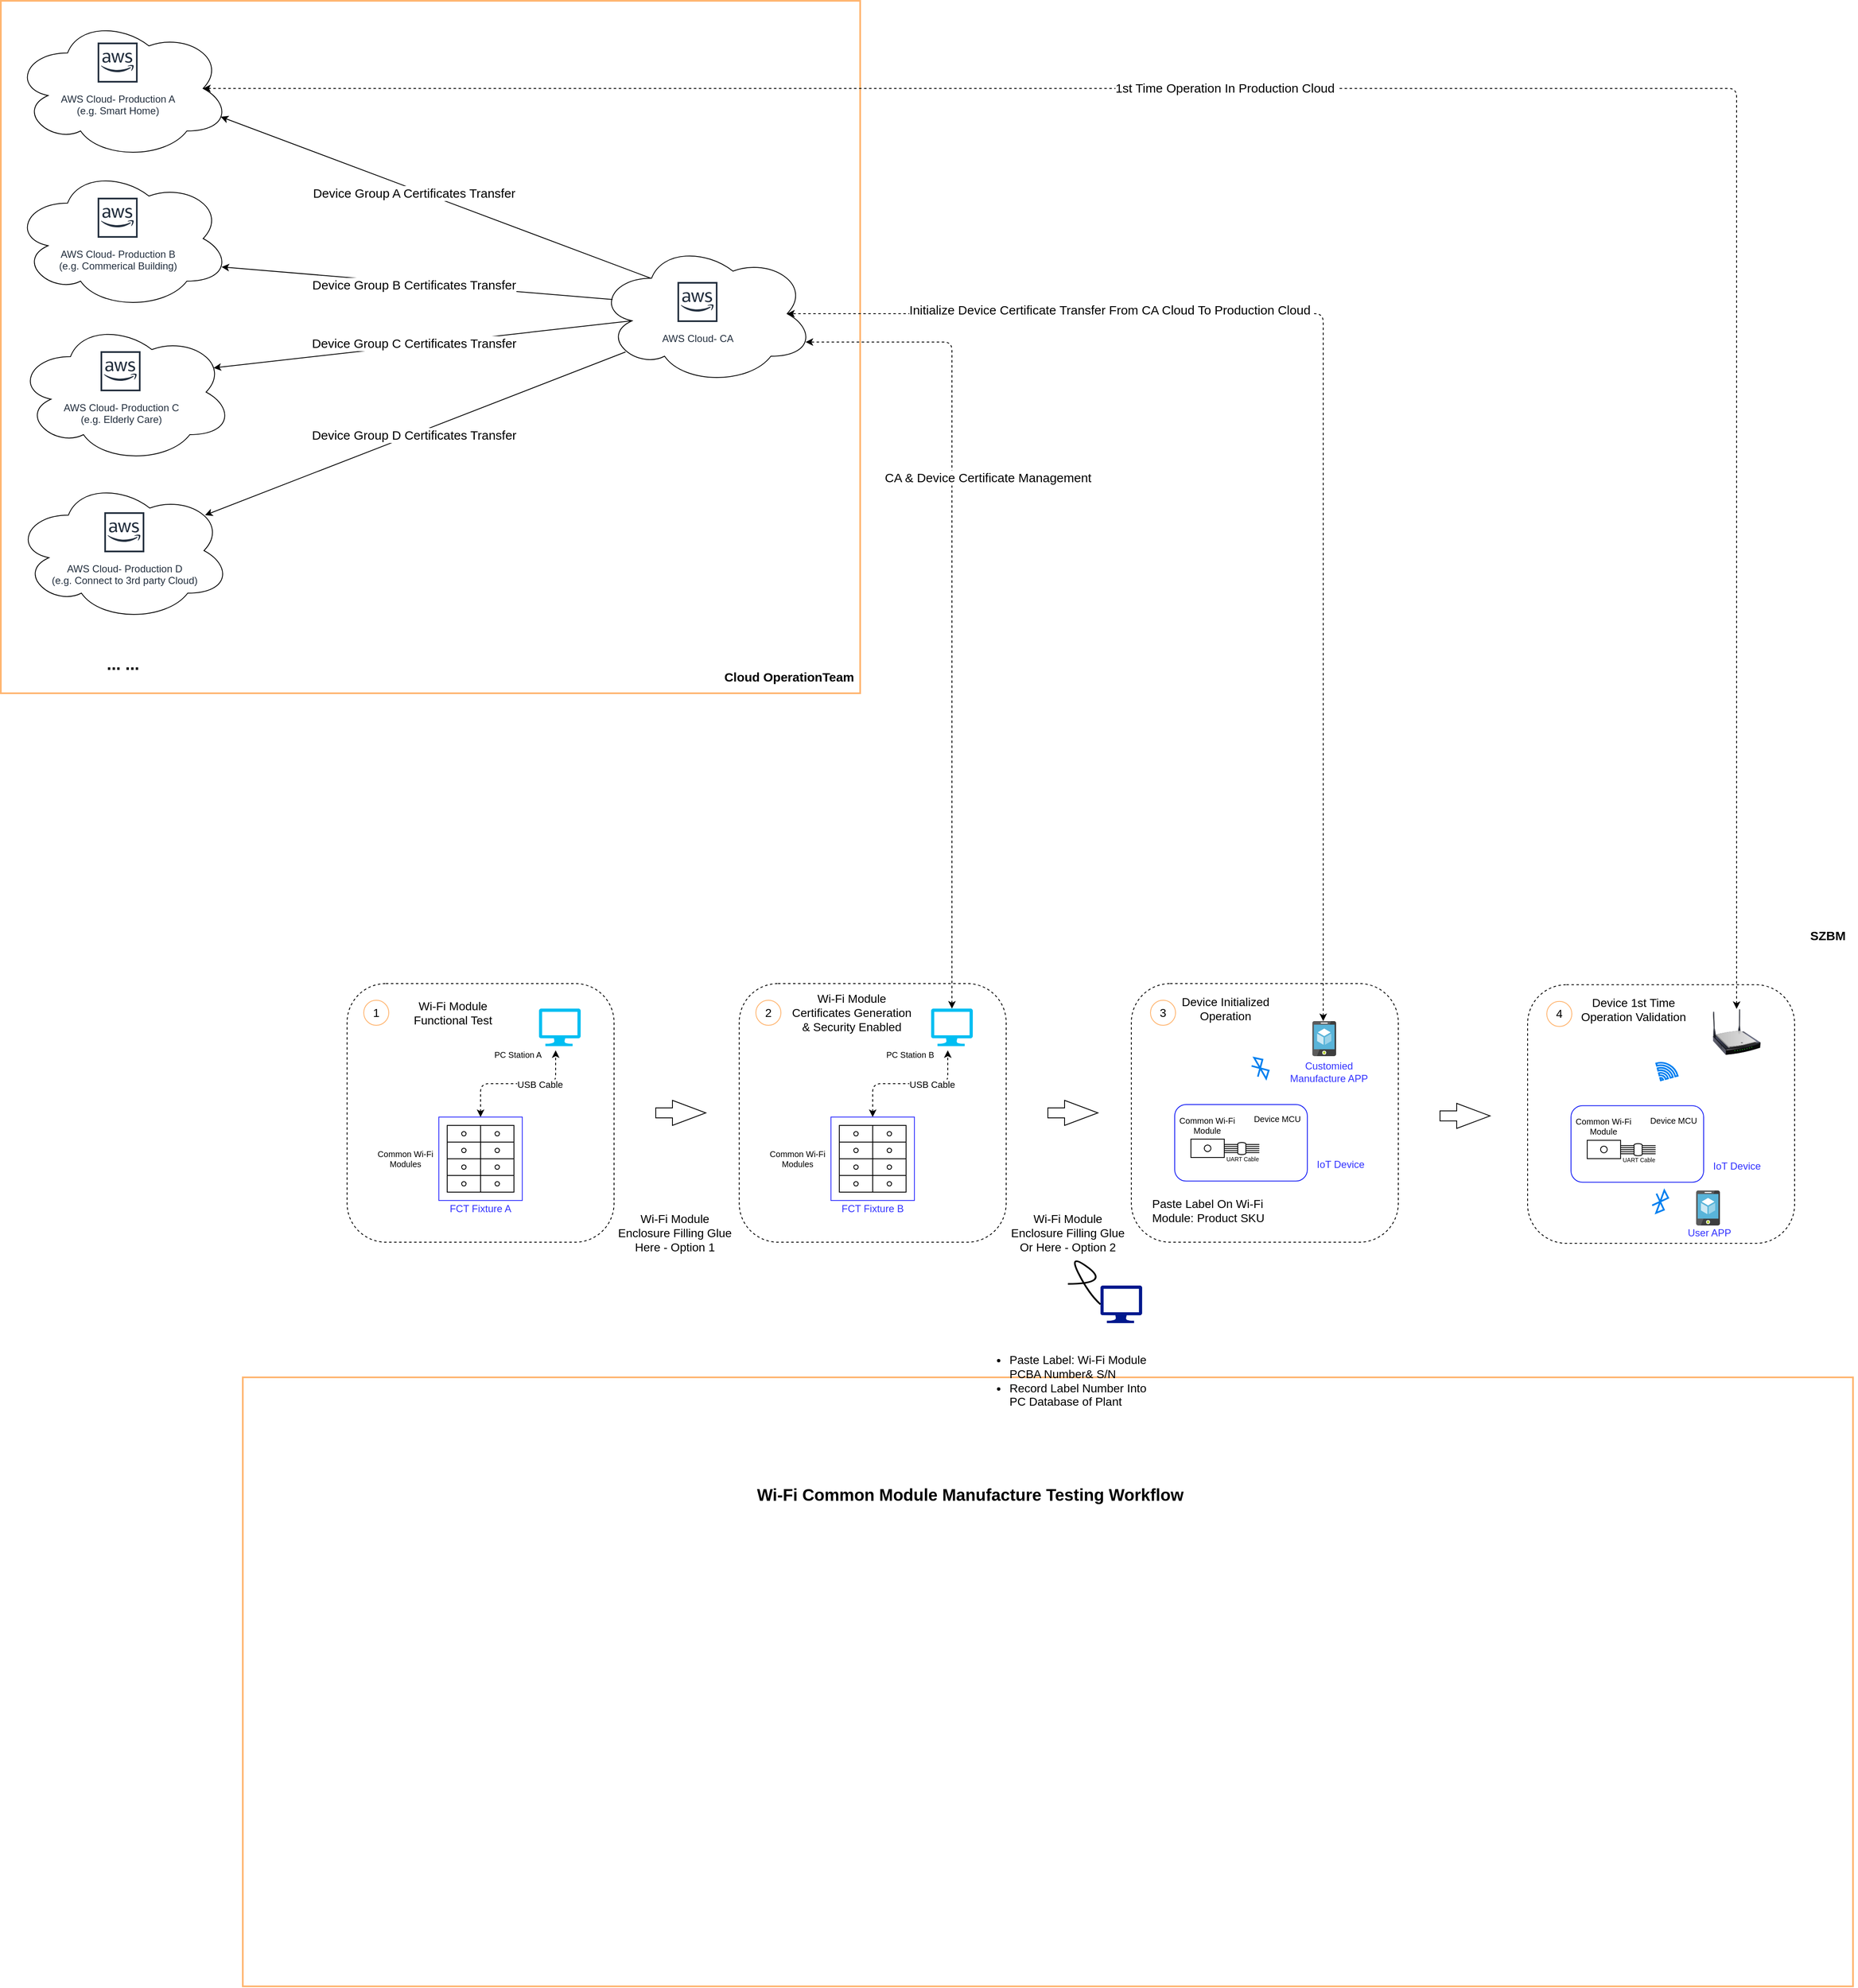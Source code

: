 <mxfile version="14.1.1" type="github"><diagram id="2Hf9CZ00S8ynS14T1NxW" name="Page-1"><mxGraphModel dx="3634" dy="866" grid="1" gridSize="10" guides="1" tooltips="1" connect="1" arrows="1" fold="1" page="1" pageScale="1" pageWidth="2336" pageHeight="1654" math="0" shadow="0"><root><mxCell id="0"/><mxCell id="1" parent="0"/><mxCell id="sBYjH0_UJTp_EUdpmLKk-81" value="" style="rounded=1;whiteSpace=wrap;html=1;fillColor=none;fontSize=10;dashed=1;" parent="1" vertex="1"><mxGeometry x="285" y="1418" width="320" height="310" as="geometry"/></mxCell><mxCell id="sBYjH0_UJTp_EUdpmLKk-93" value="" style="rounded=1;whiteSpace=wrap;html=1;fillColor=none;fontSize=10;dashed=1;" parent="1" vertex="1"><mxGeometry x="-185" y="1418" width="320" height="310" as="geometry"/></mxCell><mxCell id="sBYjH0_UJTp_EUdpmLKk-76" value="" style="rounded=0;whiteSpace=wrap;html=1;fillColor=none;fontSize=14;fontColor=#000000;strokeColor=#FFB570;strokeWidth=2;" parent="1" vertex="1"><mxGeometry x="-780" y="1890" width="1930" height="730" as="geometry"/></mxCell><mxCell id="sBYjH0_UJTp_EUdpmLKk-37" value="" style="ellipse;shape=cloud;whiteSpace=wrap;html=1;fillColor=none;" parent="1" vertex="1"><mxGeometry x="-355" y="530" width="260" height="170" as="geometry"/></mxCell><mxCell id="sBYjH0_UJTp_EUdpmLKk-1" value="" style="rounded=0;whiteSpace=wrap;html=1;fillColor=none;fontSize=14;fontColor=#000000;strokeColor=#FFB570;strokeWidth=2;" parent="1" vertex="1"><mxGeometry x="-1070" y="240" width="1030" height="830" as="geometry"/></mxCell><mxCell id="sBYjH0_UJTp_EUdpmLKk-3" value="" style="rounded=1;whiteSpace=wrap;html=1;fillColor=none;fontSize=10;dashed=1;" parent="1" vertex="1"><mxGeometry x="-655" y="1418" width="320" height="310" as="geometry"/></mxCell><mxCell id="sBYjH0_UJTp_EUdpmLKk-4" value="1" style="ellipse;whiteSpace=wrap;html=1;aspect=fixed;strokeColor=#FFB570;fontSize=14;" parent="1" vertex="1"><mxGeometry x="-635" y="1438" width="30" height="30" as="geometry"/></mxCell><mxCell id="sBYjH0_UJTp_EUdpmLKk-5" value="" style="pointerEvents=1;verticalLabelPosition=bottom;shadow=0;dashed=0;align=center;html=1;verticalAlign=top;shape=mxgraph.electrical.miscellaneous.terminal_board" parent="1" vertex="1"><mxGeometry x="-535" y="1588" width="40" height="80" as="geometry"/></mxCell><mxCell id="sBYjH0_UJTp_EUdpmLKk-6" value="" style="pointerEvents=1;verticalLabelPosition=bottom;shadow=0;dashed=0;align=center;html=1;verticalAlign=top;shape=mxgraph.electrical.miscellaneous.terminal_board" parent="1" vertex="1"><mxGeometry x="-495" y="1588" width="40" height="80" as="geometry"/></mxCell><mxCell id="sBYjH0_UJTp_EUdpmLKk-7" value="" style="endArrow=classic;html=1;dashed=1;edgeStyle=orthogonalEdgeStyle;exitX=0.5;exitY=0;exitDx=0;exitDy=0;startArrow=classic;" parent="1" source="sBYjH0_UJTp_EUdpmLKk-9" edge="1"><mxGeometry width="50" height="50" relative="1" as="geometry"><mxPoint x="-495" y="1563" as="sourcePoint"/><mxPoint x="-405" y="1498" as="targetPoint"/><Array as="points"><mxPoint x="-495" y="1538"/><mxPoint x="-405" y="1538"/></Array></mxGeometry></mxCell><mxCell id="sBYjH0_UJTp_EUdpmLKk-8" value="USB Cable" style="edgeLabel;html=1;align=center;verticalAlign=middle;resizable=0;points=[];" parent="sBYjH0_UJTp_EUdpmLKk-7" vertex="1" connectable="0"><mxGeometry x="0.308" y="-1" relative="1" as="geometry"><mxPoint as="offset"/></mxGeometry></mxCell><mxCell id="sBYjH0_UJTp_EUdpmLKk-9" value="" style="whiteSpace=wrap;html=1;aspect=fixed;fillColor=none;strokeColor=#3333FF;" parent="1" vertex="1"><mxGeometry x="-545" y="1578" width="100" height="100" as="geometry"/></mxCell><mxCell id="sBYjH0_UJTp_EUdpmLKk-10" value="" style="verticalLabelPosition=bottom;html=1;verticalAlign=top;align=center;strokeColor=none;fillColor=#00BEF2;shape=mxgraph.azure.computer;pointerEvents=1;" parent="1" vertex="1"><mxGeometry x="-425" y="1448" width="50" height="45" as="geometry"/></mxCell><mxCell id="sBYjH0_UJTp_EUdpmLKk-11" value="FCT Fixture A" style="text;html=1;strokeColor=none;fillColor=none;align=center;verticalAlign=middle;whiteSpace=wrap;rounded=0;fontColor=#3333FF;" parent="1" vertex="1"><mxGeometry x="-535" y="1678" width="80" height="20" as="geometry"/></mxCell><mxCell id="sBYjH0_UJTp_EUdpmLKk-12" value="Common Wi-Fi Modules" style="text;html=1;strokeColor=none;fillColor=none;align=center;verticalAlign=middle;whiteSpace=wrap;rounded=0;fontSize=10;" parent="1" vertex="1"><mxGeometry x="-635" y="1618" width="100" height="20" as="geometry"/></mxCell><mxCell id="sBYjH0_UJTp_EUdpmLKk-15" value="" style="html=1;shadow=0;dashed=0;align=center;verticalAlign=middle;shape=mxgraph.arrows2.arrow;dy=0.6;dx=40;notch=0;strokeColor=#000000;fillColor=none;fontSize=10;fontColor=#000000;" parent="1" vertex="1"><mxGeometry x="-285" y="1558" width="60" height="30" as="geometry"/></mxCell><mxCell id="sBYjH0_UJTp_EUdpmLKk-25" value="Wi-Fi Module Functional Test" style="text;html=1;strokeColor=none;fillColor=none;align=center;verticalAlign=middle;whiteSpace=wrap;rounded=0;fontSize=14;" parent="1" vertex="1"><mxGeometry x="-603" y="1443" width="150" height="20" as="geometry"/></mxCell><mxCell id="sBYjH0_UJTp_EUdpmLKk-26" value="Wi-Fi Module Certificates Generation&lt;br&gt;&amp;amp; Security Enabled" style="text;html=1;strokeColor=none;fillColor=none;align=center;verticalAlign=middle;whiteSpace=wrap;rounded=0;fontSize=14;" parent="1" vertex="1"><mxGeometry x="-125" y="1443" width="150" height="20" as="geometry"/></mxCell><mxCell id="sBYjH0_UJTp_EUdpmLKk-27" value="&lt;font style=&quot;font-size: 20px&quot;&gt;Wi-Fi Common Module Manufacture Testing Workflow&lt;/font&gt;" style="text;html=1;strokeColor=none;fillColor=none;align=center;verticalAlign=middle;whiteSpace=wrap;rounded=0;fontSize=14;fontStyle=1" parent="1" vertex="1"><mxGeometry x="-183.05" y="2020" width="550" height="20" as="geometry"/></mxCell><mxCell id="sBYjH0_UJTp_EUdpmLKk-28" value="AWS Cloud- CA" style="outlineConnect=0;fontColor=#232F3E;gradientColor=none;strokeColor=#232F3E;fillColor=#ffffff;dashed=0;verticalLabelPosition=bottom;verticalAlign=top;align=center;html=1;fontSize=12;fontStyle=0;aspect=fixed;shape=mxgraph.aws4.resourceIcon;resIcon=mxgraph.aws4.aws_cloud;" parent="1" vertex="1"><mxGeometry x="-265" y="571" width="60" height="60" as="geometry"/></mxCell><mxCell id="sBYjH0_UJTp_EUdpmLKk-29" value="AWS Cloud- Production A &lt;br&gt;(e.g. Smart Home)" style="outlineConnect=0;fontColor=#232F3E;gradientColor=none;strokeColor=#232F3E;fillColor=#ffffff;dashed=0;verticalLabelPosition=bottom;verticalAlign=top;align=center;html=1;fontSize=12;fontStyle=0;aspect=fixed;shape=mxgraph.aws4.resourceIcon;resIcon=mxgraph.aws4.aws_cloud;" parent="1" vertex="1"><mxGeometry x="-960" y="284" width="60" height="60" as="geometry"/></mxCell><mxCell id="sBYjH0_UJTp_EUdpmLKk-30" value="AWS Cloud- Production B&lt;br&gt;(e.g. Commerical Building)" style="outlineConnect=0;fontColor=#232F3E;gradientColor=none;strokeColor=#232F3E;fillColor=#ffffff;dashed=0;verticalLabelPosition=bottom;verticalAlign=top;align=center;html=1;fontSize=12;fontStyle=0;aspect=fixed;shape=mxgraph.aws4.resourceIcon;resIcon=mxgraph.aws4.aws_cloud;" parent="1" vertex="1"><mxGeometry x="-960" y="470" width="60" height="60" as="geometry"/></mxCell><mxCell id="sBYjH0_UJTp_EUdpmLKk-31" value="AWS Cloud- Production C&lt;br&gt;(e.g. Elderly Care)" style="outlineConnect=0;fontColor=#232F3E;gradientColor=none;strokeColor=#232F3E;fillColor=#ffffff;dashed=0;verticalLabelPosition=bottom;verticalAlign=top;align=center;html=1;fontSize=12;fontStyle=0;aspect=fixed;shape=mxgraph.aws4.resourceIcon;resIcon=mxgraph.aws4.aws_cloud;" parent="1" vertex="1"><mxGeometry x="-956.5" y="654" width="60" height="60" as="geometry"/></mxCell><mxCell id="sBYjH0_UJTp_EUdpmLKk-32" value="AWS Cloud- Production D&lt;br&gt;(e.g. Connect to 3rd party Cloud)" style="outlineConnect=0;fontColor=#232F3E;gradientColor=none;strokeColor=#232F3E;fillColor=#ffffff;dashed=0;verticalLabelPosition=bottom;verticalAlign=top;align=center;html=1;fontSize=12;fontStyle=0;aspect=fixed;shape=mxgraph.aws4.resourceIcon;resIcon=mxgraph.aws4.aws_cloud;" parent="1" vertex="1"><mxGeometry x="-952" y="847" width="60" height="60" as="geometry"/></mxCell><mxCell id="sBYjH0_UJTp_EUdpmLKk-36" value="" style="ellipse;shape=cloud;whiteSpace=wrap;html=1;fillColor=none;" parent="1" vertex="1"><mxGeometry x="-1055" y="260" width="260" height="170" as="geometry"/></mxCell><mxCell id="sBYjH0_UJTp_EUdpmLKk-39" value="" style="ellipse;shape=cloud;whiteSpace=wrap;html=1;fillColor=none;" parent="1" vertex="1"><mxGeometry x="-1054" y="814" width="260" height="170" as="geometry"/></mxCell><mxCell id="sBYjH0_UJTp_EUdpmLKk-40" value="" style="ellipse;shape=cloud;whiteSpace=wrap;html=1;fillColor=none;" parent="1" vertex="1"><mxGeometry x="-1051.5" y="624" width="260" height="170" as="geometry"/></mxCell><mxCell id="sBYjH0_UJTp_EUdpmLKk-41" value="" style="ellipse;shape=cloud;whiteSpace=wrap;html=1;fillColor=none;" parent="1" vertex="1"><mxGeometry x="-1055" y="440" width="260" height="170" as="geometry"/></mxCell><mxCell id="sBYjH0_UJTp_EUdpmLKk-42" value="&lt;font style=&quot;font-size: 20px&quot;&gt;&lt;b&gt;... ...&lt;/b&gt;&lt;/font&gt;" style="text;html=1;strokeColor=none;fillColor=none;align=center;verticalAlign=middle;whiteSpace=wrap;rounded=0;strokeWidth=2;" parent="1" vertex="1"><mxGeometry x="-966.5" y="1024" width="85" height="20" as="geometry"/></mxCell><mxCell id="sBYjH0_UJTp_EUdpmLKk-50" value="&lt;span style=&quot;font-size: 15px&quot;&gt;Device Group A Certificates Transfer&lt;/span&gt;" style="endArrow=classic;html=1;entryX=0.96;entryY=0.7;entryDx=0;entryDy=0;entryPerimeter=0;exitX=0.25;exitY=0.25;exitDx=0;exitDy=0;exitPerimeter=0;" parent="1" edge="1"><mxGeometry x="0.097" y="4" relative="1" as="geometry"><mxPoint x="-291" y="572.5" as="sourcePoint"/><mxPoint x="-806.4" y="379.0" as="targetPoint"/><mxPoint as="offset"/></mxGeometry></mxCell><mxCell id="sBYjH0_UJTp_EUdpmLKk-54" value="&lt;span style=&quot;font-size: 15px&quot;&gt;Device Group B Certificates Transfer&lt;/span&gt;" style="endArrow=classic;html=1;entryX=0.96;entryY=0.7;entryDx=0;entryDy=0;entryPerimeter=0;exitX=0.07;exitY=0.4;exitDx=0;exitDy=0;exitPerimeter=0;" parent="1" source="sBYjH0_UJTp_EUdpmLKk-37" target="sBYjH0_UJTp_EUdpmLKk-41" edge="1"><mxGeometry x="0.016" y="2" relative="1" as="geometry"><mxPoint x="-289.6" y="780.75" as="sourcePoint"/><mxPoint x="-805" y="587.25" as="targetPoint"/><mxPoint as="offset"/></mxGeometry></mxCell><mxCell id="sBYjH0_UJTp_EUdpmLKk-56" value="&lt;span style=&quot;font-size: 15px&quot;&gt;Device Group C Certificates Transfer&lt;/span&gt;" style="endArrow=classic;html=1;entryX=0.96;entryY=0.7;entryDx=0;entryDy=0;entryPerimeter=0;exitX=0.16;exitY=0.55;exitDx=0;exitDy=0;exitPerimeter=0;" parent="1" source="sBYjH0_UJTp_EUdpmLKk-37" edge="1"><mxGeometry x="0.042" y="-3" relative="1" as="geometry"><mxPoint x="-299.6" y="873.5" as="sourcePoint"/><mxPoint x="-815" y="680.0" as="targetPoint"/><mxPoint as="offset"/></mxGeometry></mxCell><mxCell id="sBYjH0_UJTp_EUdpmLKk-58" value="&lt;span style=&quot;font-size: 15px&quot;&gt;Device Group D Certificates Transfer&lt;/span&gt;" style="endArrow=classic;html=1;entryX=0.88;entryY=0.25;entryDx=0;entryDy=0;entryPerimeter=0;exitX=0.13;exitY=0.77;exitDx=0;exitDy=0;exitPerimeter=0;" parent="1" source="sBYjH0_UJTp_EUdpmLKk-37" target="sBYjH0_UJTp_EUdpmLKk-39" edge="1"><mxGeometry x="0.008" y="1" relative="1" as="geometry"><mxPoint x="-219.6" y="1007.5" as="sourcePoint"/><mxPoint x="-735" y="814.0" as="targetPoint"/><mxPoint as="offset"/></mxGeometry></mxCell><mxCell id="sBYjH0_UJTp_EUdpmLKk-60" value="" style="shape=image;html=1;verticalAlign=top;verticalLabelPosition=bottom;labelBackgroundColor=#ffffff;imageAspect=0;aspect=fixed;image=https://cdn2.iconfinder.com/data/icons/blocked-out-2/29/office-128.png;strokeWidth=2;fillColor=none;" parent="1" vertex="1"><mxGeometry x="1090" y="1280" width="60" height="60" as="geometry"/></mxCell><mxCell id="sBYjH0_UJTp_EUdpmLKk-65" value="PC Station A" style="text;html=1;strokeColor=none;fillColor=none;align=center;verticalAlign=middle;whiteSpace=wrap;rounded=0;fontSize=10;" parent="1" vertex="1"><mxGeometry x="-500" y="1493" width="100" height="20" as="geometry"/></mxCell><mxCell id="sBYjH0_UJTp_EUdpmLKk-72" value="&lt;font style=&quot;font-size: 15px&quot;&gt;SZBM&lt;/font&gt;" style="text;html=1;strokeColor=none;fillColor=none;align=center;verticalAlign=middle;whiteSpace=wrap;rounded=0;fontSize=14;fontStyle=1" parent="1" vertex="1"><mxGeometry x="1085" y="1350" width="70" height="20" as="geometry"/></mxCell><mxCell id="sBYjH0_UJTp_EUdpmLKk-77" value="" style="shape=image;html=1;verticalAlign=top;verticalLabelPosition=bottom;labelBackgroundColor=#ffffff;imageAspect=0;aspect=fixed;image=https://cdn3.iconfinder.com/data/icons/basic-user-interface-5/64/setting_preference_option_maintenance_main_gear-128.png;strokeWidth=2;fillColor=none;" parent="1" vertex="1"><mxGeometry x="-160" y="960" width="80" height="80" as="geometry"/></mxCell><mxCell id="sBYjH0_UJTp_EUdpmLKk-78" value="&lt;font style=&quot;font-size: 15px&quot;&gt;Cloud OperationTeam&lt;/font&gt;" style="text;html=1;strokeColor=none;fillColor=none;align=center;verticalAlign=middle;whiteSpace=wrap;rounded=0;fontSize=14;fontStyle=1" parent="1" vertex="1"><mxGeometry x="-210" y="1040" width="170" height="20" as="geometry"/></mxCell><mxCell id="sBYjH0_UJTp_EUdpmLKk-79" value="" style="endArrow=classic;html=1;dashed=1;edgeStyle=orthogonalEdgeStyle;startArrow=classic;entryX=0.96;entryY=0.7;entryDx=0;entryDy=0;entryPerimeter=0;exitX=0.5;exitY=0;exitDx=0;exitDy=0;exitPerimeter=0;" parent="1" source="sBYjH0_UJTp_EUdpmLKk-100" target="sBYjH0_UJTp_EUdpmLKk-37" edge="1"><mxGeometry width="50" height="50" relative="1" as="geometry"><mxPoint x="45" y="1410" as="sourcePoint"/><mxPoint x="-110" y="737.31" as="targetPoint"/><Array as="points"><mxPoint x="70" y="649"/></Array></mxGeometry></mxCell><mxCell id="sBYjH0_UJTp_EUdpmLKk-80" value="CA &amp;amp; Device Certificate Management&amp;nbsp;" style="edgeLabel;html=1;align=center;verticalAlign=middle;resizable=0;points=[];fontSize=15;" parent="sBYjH0_UJTp_EUdpmLKk-79" vertex="1" connectable="0"><mxGeometry x="0.308" y="-1" relative="1" as="geometry"><mxPoint x="44" as="offset"/></mxGeometry></mxCell><mxCell id="sBYjH0_UJTp_EUdpmLKk-82" value="3" style="ellipse;whiteSpace=wrap;html=1;aspect=fixed;strokeColor=#FFB570;fontSize=14;" parent="1" vertex="1"><mxGeometry x="308" y="1438" width="30" height="30" as="geometry"/></mxCell><mxCell id="sBYjH0_UJTp_EUdpmLKk-90" value="Common Wi-Fi Module" style="text;html=1;strokeColor=none;fillColor=none;align=center;verticalAlign=middle;whiteSpace=wrap;rounded=0;fontSize=10;" parent="1" vertex="1"><mxGeometry x="326" y="1577.75" width="100" height="20" as="geometry"/></mxCell><mxCell id="sBYjH0_UJTp_EUdpmLKk-91" value="Device Initialized Operation" style="text;html=1;strokeColor=none;fillColor=none;align=center;verticalAlign=middle;whiteSpace=wrap;rounded=0;fontSize=14;" parent="1" vertex="1"><mxGeometry x="322.78" y="1438" width="150" height="20" as="geometry"/></mxCell><mxCell id="sBYjH0_UJTp_EUdpmLKk-94" value="2" style="ellipse;whiteSpace=wrap;html=1;aspect=fixed;strokeColor=#FFB570;fontSize=14;" parent="1" vertex="1"><mxGeometry x="-165" y="1438" width="30" height="30" as="geometry"/></mxCell><mxCell id="sBYjH0_UJTp_EUdpmLKk-95" value="" style="pointerEvents=1;verticalLabelPosition=bottom;shadow=0;dashed=0;align=center;html=1;verticalAlign=top;shape=mxgraph.electrical.miscellaneous.terminal_board" parent="1" vertex="1"><mxGeometry x="-65" y="1588" width="40" height="80" as="geometry"/></mxCell><mxCell id="sBYjH0_UJTp_EUdpmLKk-96" value="" style="pointerEvents=1;verticalLabelPosition=bottom;shadow=0;dashed=0;align=center;html=1;verticalAlign=top;shape=mxgraph.electrical.miscellaneous.terminal_board" parent="1" vertex="1"><mxGeometry x="-25" y="1588" width="40" height="80" as="geometry"/></mxCell><mxCell id="sBYjH0_UJTp_EUdpmLKk-97" value="" style="endArrow=classic;html=1;dashed=1;edgeStyle=orthogonalEdgeStyle;exitX=0.5;exitY=0;exitDx=0;exitDy=0;startArrow=classic;" parent="1" source="sBYjH0_UJTp_EUdpmLKk-99" edge="1"><mxGeometry width="50" height="50" relative="1" as="geometry"><mxPoint x="-25" y="1563" as="sourcePoint"/><mxPoint x="65" y="1498" as="targetPoint"/><Array as="points"><mxPoint x="-25" y="1538"/><mxPoint x="65" y="1538"/></Array></mxGeometry></mxCell><mxCell id="sBYjH0_UJTp_EUdpmLKk-98" value="USB Cable" style="edgeLabel;html=1;align=center;verticalAlign=middle;resizable=0;points=[];" parent="sBYjH0_UJTp_EUdpmLKk-97" vertex="1" connectable="0"><mxGeometry x="0.308" y="-1" relative="1" as="geometry"><mxPoint as="offset"/></mxGeometry></mxCell><mxCell id="sBYjH0_UJTp_EUdpmLKk-99" value="" style="whiteSpace=wrap;html=1;aspect=fixed;fillColor=none;strokeColor=#3333FF;" parent="1" vertex="1"><mxGeometry x="-75" y="1578" width="100" height="100" as="geometry"/></mxCell><mxCell id="sBYjH0_UJTp_EUdpmLKk-100" value="" style="verticalLabelPosition=bottom;html=1;verticalAlign=top;align=center;strokeColor=none;fillColor=#00BEF2;shape=mxgraph.azure.computer;pointerEvents=1;" parent="1" vertex="1"><mxGeometry x="45" y="1448" width="50" height="45" as="geometry"/></mxCell><mxCell id="sBYjH0_UJTp_EUdpmLKk-101" value="FCT Fixture B" style="text;html=1;strokeColor=none;fillColor=none;align=center;verticalAlign=middle;whiteSpace=wrap;rounded=0;fontColor=#3333FF;" parent="1" vertex="1"><mxGeometry x="-65" y="1678" width="80" height="20" as="geometry"/></mxCell><mxCell id="sBYjH0_UJTp_EUdpmLKk-102" value="Common Wi-Fi Modules" style="text;html=1;strokeColor=none;fillColor=none;align=center;verticalAlign=middle;whiteSpace=wrap;rounded=0;fontSize=10;" parent="1" vertex="1"><mxGeometry x="-165" y="1618" width="100" height="20" as="geometry"/></mxCell><mxCell id="sBYjH0_UJTp_EUdpmLKk-103" value="" style="html=1;shadow=0;dashed=0;align=center;verticalAlign=middle;shape=mxgraph.arrows2.arrow;dy=0.6;dx=40;notch=0;strokeColor=#000000;fillColor=none;fontSize=10;fontColor=#000000;" parent="1" vertex="1"><mxGeometry x="185" y="1558" width="60" height="30" as="geometry"/></mxCell><mxCell id="sBYjH0_UJTp_EUdpmLKk-105" value="PC Station B" style="text;html=1;strokeColor=none;fillColor=none;align=center;verticalAlign=middle;whiteSpace=wrap;rounded=0;fontSize=10;" parent="1" vertex="1"><mxGeometry x="-30" y="1493" width="100" height="20" as="geometry"/></mxCell><mxCell id="sBYjH0_UJTp_EUdpmLKk-107" value="" style="rounded=0;whiteSpace=wrap;html=1;strokeWidth=1;fillColor=none;" parent="1" vertex="1"><mxGeometry x="356.43" y="1604.46" width="40" height="22" as="geometry"/></mxCell><mxCell id="sBYjH0_UJTp_EUdpmLKk-112" style="edgeStyle=none;rounded=0;orthogonalLoop=1;jettySize=auto;html=1;exitX=1;exitY=0;exitDx=0;exitDy=0;startArrow=classic;startFill=1;" parent="1" source="sBYjH0_UJTp_EUdpmLKk-107" target="sBYjH0_UJTp_EUdpmLKk-107" edge="1"><mxGeometry relative="1" as="geometry"/></mxCell><mxCell id="sBYjH0_UJTp_EUdpmLKk-113" style="edgeStyle=none;rounded=0;orthogonalLoop=1;jettySize=auto;html=1;exitX=1;exitY=1;exitDx=0;exitDy=0;startArrow=classic;startFill=1;" parent="1" source="sBYjH0_UJTp_EUdpmLKk-107" target="sBYjH0_UJTp_EUdpmLKk-107" edge="1"><mxGeometry relative="1" as="geometry"/></mxCell><mxCell id="sBYjH0_UJTp_EUdpmLKk-114" value="" style="ellipse;whiteSpace=wrap;html=1;aspect=fixed;strokeWidth=1;fillColor=none;" parent="1" vertex="1"><mxGeometry x="372.43" y="1611.46" width="8" height="8" as="geometry"/></mxCell><mxCell id="sBYjH0_UJTp_EUdpmLKk-117" value="" style="shape=image;html=1;verticalAlign=top;verticalLabelPosition=bottom;labelBackgroundColor=#ffffff;imageAspect=0;aspect=fixed;image=https://cdn3.iconfinder.com/data/icons/network-and-communications-10/32/network_hardware_processor_microprocessor-128.png;strokeWidth=1;fillColor=none;" parent="1" vertex="1"><mxGeometry x="436.43" y="1590.25" width="46" height="46" as="geometry"/></mxCell><mxCell id="sBYjH0_UJTp_EUdpmLKk-121" value="" style="verticalLabelPosition=bottom;shadow=0;dashed=0;align=center;html=1;verticalAlign=top;shape=mxgraph.electrical.transmission.cable_group;pointerEvents=1;strokeWidth=1;fillColor=none;" parent="1" vertex="1"><mxGeometry x="396.43" y="1608.5" width="42" height="14.5" as="geometry"/></mxCell><mxCell id="sBYjH0_UJTp_EUdpmLKk-122" value="Device MCU" style="text;html=1;strokeColor=none;fillColor=none;align=center;verticalAlign=middle;whiteSpace=wrap;rounded=0;fontSize=10;" parent="1" vertex="1"><mxGeometry x="410.43" y="1570.25" width="100" height="20" as="geometry"/></mxCell><mxCell id="sBYjH0_UJTp_EUdpmLKk-123" value="UART Cable" style="text;html=1;strokeColor=none;fillColor=none;align=center;verticalAlign=middle;whiteSpace=wrap;rounded=0;fontSize=7;" parent="1" vertex="1"><mxGeometry x="389.93" y="1619" width="57" height="20" as="geometry"/></mxCell><mxCell id="sBYjH0_UJTp_EUdpmLKk-124" value="" style="rounded=1;whiteSpace=wrap;html=1;strokeWidth=1;fillColor=none;fontSize=7;fontColor=#1820F5;strokeColor=#1820F5;" parent="1" vertex="1"><mxGeometry x="337" y="1563" width="159" height="91.75" as="geometry"/></mxCell><mxCell id="sBYjH0_UJTp_EUdpmLKk-127" value="IoT Device" style="text;html=1;strokeColor=none;fillColor=none;align=center;verticalAlign=middle;whiteSpace=wrap;rounded=0;fontColor=#3333FF;" parent="1" vertex="1"><mxGeometry x="496" y="1625.25" width="80" height="20" as="geometry"/></mxCell><mxCell id="sBYjH0_UJTp_EUdpmLKk-128" value="" style="shape=image;html=1;verticalAlign=top;verticalLabelPosition=bottom;labelBackgroundColor=#ffffff;imageAspect=0;aspect=fixed;image=https://cdn2.iconfinder.com/data/icons/bathroom-line-1/64/Bidets-128.png;strokeColor=#1820F5;strokeWidth=1;fillColor=none;fontSize=7;fontColor=#1820F5;" parent="1" vertex="1"><mxGeometry x="501" y="1594.88" width="32.5" height="32.5" as="geometry"/></mxCell><mxCell id="sBYjH0_UJTp_EUdpmLKk-129" value="" style="shape=image;html=1;verticalAlign=top;verticalLabelPosition=bottom;labelBackgroundColor=#ffffff;imageAspect=0;aspect=fixed;image=https://cdn2.iconfinder.com/data/icons/bathroom-line-1/64/faucet-128.png;strokeColor=#1820F5;strokeWidth=1;fillColor=none;fontSize=7;fontColor=#1820F5;" parent="1" vertex="1"><mxGeometry x="526.13" y="1572.5" width="29.75" height="29.75" as="geometry"/></mxCell><mxCell id="sBYjH0_UJTp_EUdpmLKk-130" value="" style="shape=image;html=1;verticalAlign=top;verticalLabelPosition=bottom;labelBackgroundColor=#ffffff;imageAspect=0;aspect=fixed;image=https://cdn2.iconfinder.com/data/icons/bathroom-line-1/64/Tub-128.png;strokeColor=#1820F5;strokeWidth=1;fillColor=none;fontSize=7;fontColor=#1820F5;" parent="1" vertex="1"><mxGeometry x="539" y="1593" width="32" height="32" as="geometry"/></mxCell><mxCell id="sBYjH0_UJTp_EUdpmLKk-135" value="" style="html=1;verticalLabelPosition=bottom;align=center;labelBackgroundColor=#ffffff;verticalAlign=top;strokeWidth=2;strokeColor=#0080F0;shadow=0;dashed=0;shape=mxgraph.ios7.icons.bluetooth;pointerEvents=1;fillColor=none;fontSize=7;fontColor=#1820F5;rotation=-30;" parent="1" vertex="1"><mxGeometry x="431.93" y="1505" width="15" height="28.8" as="geometry"/></mxCell><mxCell id="sBYjH0_UJTp_EUdpmLKk-136" value="" style="aspect=fixed;html=1;points=[];align=center;image;fontSize=12;image=img/lib/mscae/App_Service_Mobile_App.svg;strokeColor=#1820F5;strokeWidth=1;fillColor=none;" parent="1" vertex="1"><mxGeometry x="501.94" y="1463" width="28.56" height="42" as="geometry"/></mxCell><mxCell id="sBYjH0_UJTp_EUdpmLKk-146" value="" style="endArrow=classic;html=1;dashed=1;edgeStyle=orthogonalEdgeStyle;startArrow=classic;entryX=0.875;entryY=0.5;entryDx=0;entryDy=0;entryPerimeter=0;" parent="1" source="sBYjH0_UJTp_EUdpmLKk-136" target="sBYjH0_UJTp_EUdpmLKk-37" edge="1"><mxGeometry width="50" height="50" relative="1" as="geometry"><mxPoint x="489.82" y="1458.005" as="sourcePoint"/><mxPoint x="339.02" y="649.01" as="targetPoint"/><Array as="points"><mxPoint x="515" y="615"/></Array></mxGeometry></mxCell><mxCell id="sBYjH0_UJTp_EUdpmLKk-147" value="Initialize Device Certificate Transfer From CA Cloud To Production Cloud&amp;nbsp;" style="edgeLabel;html=1;align=center;verticalAlign=middle;resizable=0;points=[];fontSize=15;" parent="sBYjH0_UJTp_EUdpmLKk-146" vertex="1" connectable="0"><mxGeometry x="0.308" y="-1" relative="1" as="geometry"><mxPoint x="-127.48" y="-4" as="offset"/></mxGeometry></mxCell><mxCell id="sBYjH0_UJTp_EUdpmLKk-149" value="" style="endArrow=classic;html=1;dashed=1;edgeStyle=orthogonalEdgeStyle;startArrow=classic;entryX=0.875;entryY=0.5;entryDx=0;entryDy=0;entryPerimeter=0;" parent="1" source="sBYjH0_UJTp_EUdpmLKk-175" target="sBYjH0_UJTp_EUdpmLKk-36" edge="1"><mxGeometry width="50" height="50" relative="1" as="geometry"><mxPoint x="720" y="980" as="sourcePoint"/><mxPoint x="-90" y="440" as="targetPoint"/><Array as="points"><mxPoint x="1011" y="345"/></Array></mxGeometry></mxCell><mxCell id="sBYjH0_UJTp_EUdpmLKk-150" value="1st Time Operation In Production Cloud&amp;nbsp;" style="edgeLabel;html=1;align=center;verticalAlign=middle;resizable=0;points=[];fontSize=15;" parent="sBYjH0_UJTp_EUdpmLKk-149" vertex="1" connectable="0"><mxGeometry x="0.308" y="-1" relative="1" as="geometry"><mxPoint x="208.55" as="offset"/></mxGeometry></mxCell><mxCell id="sBYjH0_UJTp_EUdpmLKk-152" value="" style="shape=image;html=1;verticalAlign=top;verticalLabelPosition=bottom;labelBackgroundColor=#ffffff;imageAspect=0;aspect=fixed;image=https://cdn4.iconfinder.com/data/icons/construction-hand-drawn/38/construction_hand_drawn_icon__worker-128.png;strokeColor=#1820F5;strokeWidth=1;fillColor=none;fontSize=20;fontColor=#1820F5;" parent="1" vertex="1"><mxGeometry x="546" y="1665.05" width="43.9" height="43.9" as="geometry"/></mxCell><mxCell id="sBYjH0_UJTp_EUdpmLKk-153" value="" style="shape=image;html=1;verticalAlign=top;verticalLabelPosition=bottom;labelBackgroundColor=#ffffff;imageAspect=0;aspect=fixed;image=https://cdn4.iconfinder.com/data/icons/construction-hand-drawn/38/construction_hand_drawn_icon__worker-128.png;strokeColor=#1820F5;strokeWidth=1;fillColor=none;fontSize=20;fontColor=#1820F5;" parent="1" vertex="1"><mxGeometry x="70" y="1669.2" width="43.9" height="43.9" as="geometry"/></mxCell><mxCell id="sBYjH0_UJTp_EUdpmLKk-154" value="" style="shape=image;html=1;verticalAlign=top;verticalLabelPosition=bottom;labelBackgroundColor=#ffffff;imageAspect=0;aspect=fixed;image=https://cdn4.iconfinder.com/data/icons/construction-hand-drawn/38/construction_hand_drawn_icon__worker-128.png;strokeColor=#1820F5;strokeWidth=1;fillColor=none;fontSize=20;fontColor=#1820F5;" parent="1" vertex="1"><mxGeometry x="-405" y="1665.05" width="43.9" height="43.9" as="geometry"/></mxCell><mxCell id="sBYjH0_UJTp_EUdpmLKk-155" value="" style="rounded=1;whiteSpace=wrap;html=1;fillColor=none;fontSize=10;dashed=1;" parent="1" vertex="1"><mxGeometry x="760" y="1419.38" width="320" height="310" as="geometry"/></mxCell><mxCell id="sBYjH0_UJTp_EUdpmLKk-156" value="4" style="ellipse;whiteSpace=wrap;html=1;aspect=fixed;strokeColor=#FFB570;fontSize=14;" parent="1" vertex="1"><mxGeometry x="783" y="1439.38" width="30" height="30" as="geometry"/></mxCell><mxCell id="sBYjH0_UJTp_EUdpmLKk-157" value="Common Wi-Fi Module" style="text;html=1;strokeColor=none;fillColor=none;align=center;verticalAlign=middle;whiteSpace=wrap;rounded=0;fontSize=10;" parent="1" vertex="1"><mxGeometry x="801" y="1579.13" width="100" height="20" as="geometry"/></mxCell><mxCell id="sBYjH0_UJTp_EUdpmLKk-158" value="Device 1st Time Operation Validation" style="text;html=1;strokeColor=none;fillColor=none;align=center;verticalAlign=middle;whiteSpace=wrap;rounded=0;fontSize=14;" parent="1" vertex="1"><mxGeometry x="812" y="1439.38" width="150" height="20" as="geometry"/></mxCell><mxCell id="sBYjH0_UJTp_EUdpmLKk-159" value="" style="rounded=0;whiteSpace=wrap;html=1;strokeWidth=1;fillColor=none;" parent="1" vertex="1"><mxGeometry x="831.43" y="1605.84" width="40" height="22" as="geometry"/></mxCell><mxCell id="sBYjH0_UJTp_EUdpmLKk-160" style="edgeStyle=none;rounded=0;orthogonalLoop=1;jettySize=auto;html=1;exitX=1;exitY=0;exitDx=0;exitDy=0;startArrow=classic;startFill=1;" parent="1" source="sBYjH0_UJTp_EUdpmLKk-159" target="sBYjH0_UJTp_EUdpmLKk-159" edge="1"><mxGeometry relative="1" as="geometry"/></mxCell><mxCell id="sBYjH0_UJTp_EUdpmLKk-161" style="edgeStyle=none;rounded=0;orthogonalLoop=1;jettySize=auto;html=1;exitX=1;exitY=1;exitDx=0;exitDy=0;startArrow=classic;startFill=1;" parent="1" source="sBYjH0_UJTp_EUdpmLKk-159" target="sBYjH0_UJTp_EUdpmLKk-159" edge="1"><mxGeometry relative="1" as="geometry"/></mxCell><mxCell id="sBYjH0_UJTp_EUdpmLKk-162" value="" style="ellipse;whiteSpace=wrap;html=1;aspect=fixed;strokeWidth=1;fillColor=none;" parent="1" vertex="1"><mxGeometry x="847.43" y="1612.84" width="8" height="8" as="geometry"/></mxCell><mxCell id="sBYjH0_UJTp_EUdpmLKk-163" value="" style="shape=image;html=1;verticalAlign=top;verticalLabelPosition=bottom;labelBackgroundColor=#ffffff;imageAspect=0;aspect=fixed;image=https://cdn3.iconfinder.com/data/icons/network-and-communications-10/32/network_hardware_processor_microprocessor-128.png;strokeWidth=1;fillColor=none;" parent="1" vertex="1"><mxGeometry x="911.43" y="1591.63" width="46" height="46" as="geometry"/></mxCell><mxCell id="sBYjH0_UJTp_EUdpmLKk-164" value="" style="verticalLabelPosition=bottom;shadow=0;dashed=0;align=center;html=1;verticalAlign=top;shape=mxgraph.electrical.transmission.cable_group;pointerEvents=1;strokeWidth=1;fillColor=none;" parent="1" vertex="1"><mxGeometry x="871.43" y="1609.88" width="42" height="14.5" as="geometry"/></mxCell><mxCell id="sBYjH0_UJTp_EUdpmLKk-165" value="Device MCU" style="text;html=1;strokeColor=none;fillColor=none;align=center;verticalAlign=middle;whiteSpace=wrap;rounded=0;fontSize=10;" parent="1" vertex="1"><mxGeometry x="885.43" y="1571.63" width="100" height="20" as="geometry"/></mxCell><mxCell id="sBYjH0_UJTp_EUdpmLKk-166" value="UART Cable" style="text;html=1;strokeColor=none;fillColor=none;align=center;verticalAlign=middle;whiteSpace=wrap;rounded=0;fontSize=7;" parent="1" vertex="1"><mxGeometry x="864.93" y="1620.38" width="57" height="20" as="geometry"/></mxCell><mxCell id="sBYjH0_UJTp_EUdpmLKk-167" value="" style="rounded=1;whiteSpace=wrap;html=1;strokeWidth=1;fillColor=none;fontSize=7;fontColor=#1820F5;strokeColor=#1820F5;" parent="1" vertex="1"><mxGeometry x="812" y="1564.38" width="159" height="91.75" as="geometry"/></mxCell><mxCell id="sBYjH0_UJTp_EUdpmLKk-168" value="IoT Device" style="text;html=1;strokeColor=none;fillColor=none;align=center;verticalAlign=middle;whiteSpace=wrap;rounded=0;fontColor=#3333FF;" parent="1" vertex="1"><mxGeometry x="971" y="1626.63" width="80" height="20" as="geometry"/></mxCell><mxCell id="sBYjH0_UJTp_EUdpmLKk-169" value="" style="shape=image;html=1;verticalAlign=top;verticalLabelPosition=bottom;labelBackgroundColor=#ffffff;imageAspect=0;aspect=fixed;image=https://cdn2.iconfinder.com/data/icons/bathroom-line-1/64/Bidets-128.png;strokeColor=#1820F5;strokeWidth=1;fillColor=none;fontSize=7;fontColor=#1820F5;" parent="1" vertex="1"><mxGeometry x="976" y="1596.26" width="32.5" height="32.5" as="geometry"/></mxCell><mxCell id="sBYjH0_UJTp_EUdpmLKk-170" value="" style="shape=image;html=1;verticalAlign=top;verticalLabelPosition=bottom;labelBackgroundColor=#ffffff;imageAspect=0;aspect=fixed;image=https://cdn2.iconfinder.com/data/icons/bathroom-line-1/64/faucet-128.png;strokeColor=#1820F5;strokeWidth=1;fillColor=none;fontSize=7;fontColor=#1820F5;" parent="1" vertex="1"><mxGeometry x="1001.13" y="1573.88" width="29.75" height="29.75" as="geometry"/></mxCell><mxCell id="sBYjH0_UJTp_EUdpmLKk-171" value="" style="shape=image;html=1;verticalAlign=top;verticalLabelPosition=bottom;labelBackgroundColor=#ffffff;imageAspect=0;aspect=fixed;image=https://cdn2.iconfinder.com/data/icons/bathroom-line-1/64/Tub-128.png;strokeColor=#1820F5;strokeWidth=1;fillColor=none;fontSize=7;fontColor=#1820F5;" parent="1" vertex="1"><mxGeometry x="1014" y="1594.38" width="32" height="32" as="geometry"/></mxCell><mxCell id="sBYjH0_UJTp_EUdpmLKk-172" value="" style="html=1;verticalLabelPosition=bottom;align=center;labelBackgroundColor=#ffffff;verticalAlign=top;strokeWidth=2;strokeColor=#0080F0;shadow=0;dashed=0;shape=mxgraph.ios7.icons.wifi;pointerEvents=1;fillColor=none;fontSize=7;fontColor=#1820F5;rotation=30;" parent="1" vertex="1"><mxGeometry x="910" y="1514.38" width="29.7" height="21" as="geometry"/></mxCell><mxCell id="sBYjH0_UJTp_EUdpmLKk-173" value="" style="html=1;verticalLabelPosition=bottom;align=center;labelBackgroundColor=#ffffff;verticalAlign=top;strokeWidth=2;strokeColor=#0080F0;shadow=0;dashed=0;shape=mxgraph.ios7.icons.bluetooth;pointerEvents=1;fillColor=none;fontSize=7;fontColor=#1820F5;rotation=20;" parent="1" vertex="1"><mxGeometry x="911.43" y="1665.05" width="15" height="28.8" as="geometry"/></mxCell><mxCell id="sBYjH0_UJTp_EUdpmLKk-174" value="" style="aspect=fixed;html=1;points=[];align=center;image;fontSize=12;image=img/lib/mscae/App_Service_Mobile_App.svg;strokeColor=#1820F5;strokeWidth=1;fillColor=none;" parent="1" vertex="1"><mxGeometry x="962" y="1666" width="28.56" height="42" as="geometry"/></mxCell><mxCell id="sBYjH0_UJTp_EUdpmLKk-175" value="" style="image;html=1;image=img/lib/clip_art/networking/Wireless_Router_N_128x128.png;strokeColor=#1820F5;strokeWidth=1;fillColor=none;fontSize=7;fontColor=#1820F5;" parent="1" vertex="1"><mxGeometry x="972" y="1448.38" width="77" height="55" as="geometry"/></mxCell><mxCell id="sBYjH0_UJTp_EUdpmLKk-176" value="" style="shape=image;html=1;verticalAlign=top;verticalLabelPosition=bottom;labelBackgroundColor=#ffffff;imageAspect=0;aspect=fixed;image=https://cdn4.iconfinder.com/data/icons/construction-hand-drawn/38/construction_hand_drawn_icon__worker-128.png;strokeColor=#1820F5;strokeWidth=1;fillColor=none;fontSize=20;fontColor=#1820F5;" parent="1" vertex="1"><mxGeometry x="1021" y="1666.43" width="43.9" height="43.9" as="geometry"/></mxCell><mxCell id="sBYjH0_UJTp_EUdpmLKk-177" value="Customied Manufacture APP" style="text;html=1;strokeColor=none;fillColor=none;align=center;verticalAlign=middle;whiteSpace=wrap;rounded=0;fontColor=#3333FF;" parent="1" vertex="1"><mxGeometry x="472.78" y="1513.8" width="97.75" height="20" as="geometry"/></mxCell><mxCell id="vn5zpIuFy9Mp_Aaqx6cl-4" value="User APP" style="text;html=1;strokeColor=none;fillColor=none;align=center;verticalAlign=middle;whiteSpace=wrap;rounded=0;fontColor=#3333FF;" parent="1" vertex="1"><mxGeometry x="929.13" y="1707" width="97.75" height="20" as="geometry"/></mxCell><mxCell id="vn5zpIuFy9Mp_Aaqx6cl-5" value="" style="html=1;shadow=0;dashed=0;align=center;verticalAlign=middle;shape=mxgraph.arrows2.arrow;dy=0.6;dx=40;notch=0;strokeColor=#000000;fillColor=none;fontSize=10;fontColor=#000000;" parent="1" vertex="1"><mxGeometry x="655" y="1561.63" width="60" height="30" as="geometry"/></mxCell><mxCell id="vNBhTXLD5B69hJ4wIaK6-2" value="" style="shape=image;html=1;verticalAlign=top;verticalLabelPosition=bottom;labelBackgroundColor=#ffffff;imageAspect=0;aspect=fixed;image=https://cdn1.iconfinder.com/data/icons/ecommerce-and-business-icon-set/128/bar-code.png" parent="1" vertex="1"><mxGeometry x="128" y="1770" width="90" height="90" as="geometry"/></mxCell><mxCell id="vNBhTXLD5B69hJ4wIaK6-3" value="" style="shape=image;html=1;verticalAlign=top;verticalLabelPosition=bottom;labelBackgroundColor=#ffffff;imageAspect=0;aspect=fixed;image=https://cdn2.iconfinder.com/data/icons/pretty-office-10/128/Glue-128.png" parent="1" vertex="1"><mxGeometry x="-301" y="1607.5" width="78" height="78" as="geometry"/></mxCell><mxCell id="vNBhTXLD5B69hJ4wIaK6-4" value="" style="shape=image;html=1;verticalAlign=top;verticalLabelPosition=bottom;labelBackgroundColor=#ffffff;imageAspect=0;aspect=fixed;image=https://cdn2.iconfinder.com/data/icons/pretty-office-10/128/Glue-128.png" parent="1" vertex="1"><mxGeometry x="170" y="1607.5" width="78" height="78" as="geometry"/></mxCell><mxCell id="vNBhTXLD5B69hJ4wIaK6-5" value="Wi-Fi Module Enclosure Filling Glue&lt;br&gt;Here - Option 1" style="text;html=1;strokeColor=none;fillColor=none;align=center;verticalAlign=middle;whiteSpace=wrap;rounded=0;fontSize=14;" parent="1" vertex="1"><mxGeometry x="-337" y="1707" width="150" height="20" as="geometry"/></mxCell><mxCell id="vNBhTXLD5B69hJ4wIaK6-6" value="Wi-Fi Module Enclosure Filling Glue&lt;br&gt;Or Here - Option 2" style="text;html=1;strokeColor=none;fillColor=none;align=center;verticalAlign=middle;whiteSpace=wrap;rounded=0;fontSize=14;" parent="1" vertex="1"><mxGeometry x="134" y="1707" width="150" height="20" as="geometry"/></mxCell><mxCell id="vNBhTXLD5B69hJ4wIaK6-7" value="&lt;ul&gt;&lt;li&gt;Paste Label: Wi-Fi Module PCBA Number&amp;amp; S/N&lt;/li&gt;&lt;li&gt;Record Label Number Into PC Database of Plant&lt;/li&gt;&lt;/ul&gt;" style="text;html=1;strokeColor=none;fillColor=none;align=left;verticalAlign=middle;whiteSpace=wrap;rounded=0;fontSize=14;" parent="1" vertex="1"><mxGeometry x="97" y="1869" width="215" height="50" as="geometry"/></mxCell><mxCell id="vNBhTXLD5B69hJ4wIaK6-8" value="&lt;span&gt;Paste Label On Wi-Fi Module: Product SKU&lt;/span&gt;" style="text;html=1;strokeColor=none;fillColor=none;align=left;verticalAlign=middle;whiteSpace=wrap;rounded=0;fontSize=14;" parent="1" vertex="1"><mxGeometry x="308" y="1665.05" width="152.5" height="50" as="geometry"/></mxCell><mxCell id="vNBhTXLD5B69hJ4wIaK6-9" value="" style="shape=image;html=1;verticalAlign=top;verticalLabelPosition=bottom;labelBackgroundColor=#ffffff;imageAspect=0;aspect=fixed;image=https://cdn0.iconfinder.com/data/icons/shopping_icons_set2/128/9.png" parent="1" vertex="1"><mxGeometry x="446" y="1666.43" width="50" height="50" as="geometry"/></mxCell><mxCell id="vNBhTXLD5B69hJ4wIaK6-10" value="" style="aspect=fixed;pointerEvents=1;shadow=0;dashed=0;html=1;strokeColor=none;labelPosition=center;verticalLabelPosition=bottom;verticalAlign=top;align=center;fillColor=#00188D;shape=mxgraph.azure.computer" parent="1" vertex="1"><mxGeometry x="248" y="1780" width="50" height="45" as="geometry"/></mxCell><mxCell id="vNBhTXLD5B69hJ4wIaK6-13" value="" style="curved=1;endArrow=none;html=1;endFill=0;entryX=0;entryY=0.5;entryDx=0;entryDy=0;entryPerimeter=0;strokeWidth=2;" parent="1" target="vNBhTXLD5B69hJ4wIaK6-10" edge="1"><mxGeometry width="50" height="50" relative="1" as="geometry"><mxPoint x="209" y="1778" as="sourcePoint"/><mxPoint x="264" y="1820" as="targetPoint"/><Array as="points"><mxPoint x="259" y="1778"/><mxPoint x="209" y="1740"/><mxPoint x="234" y="1790"/></Array></mxGeometry></mxCell></root></mxGraphModel></diagram></mxfile>